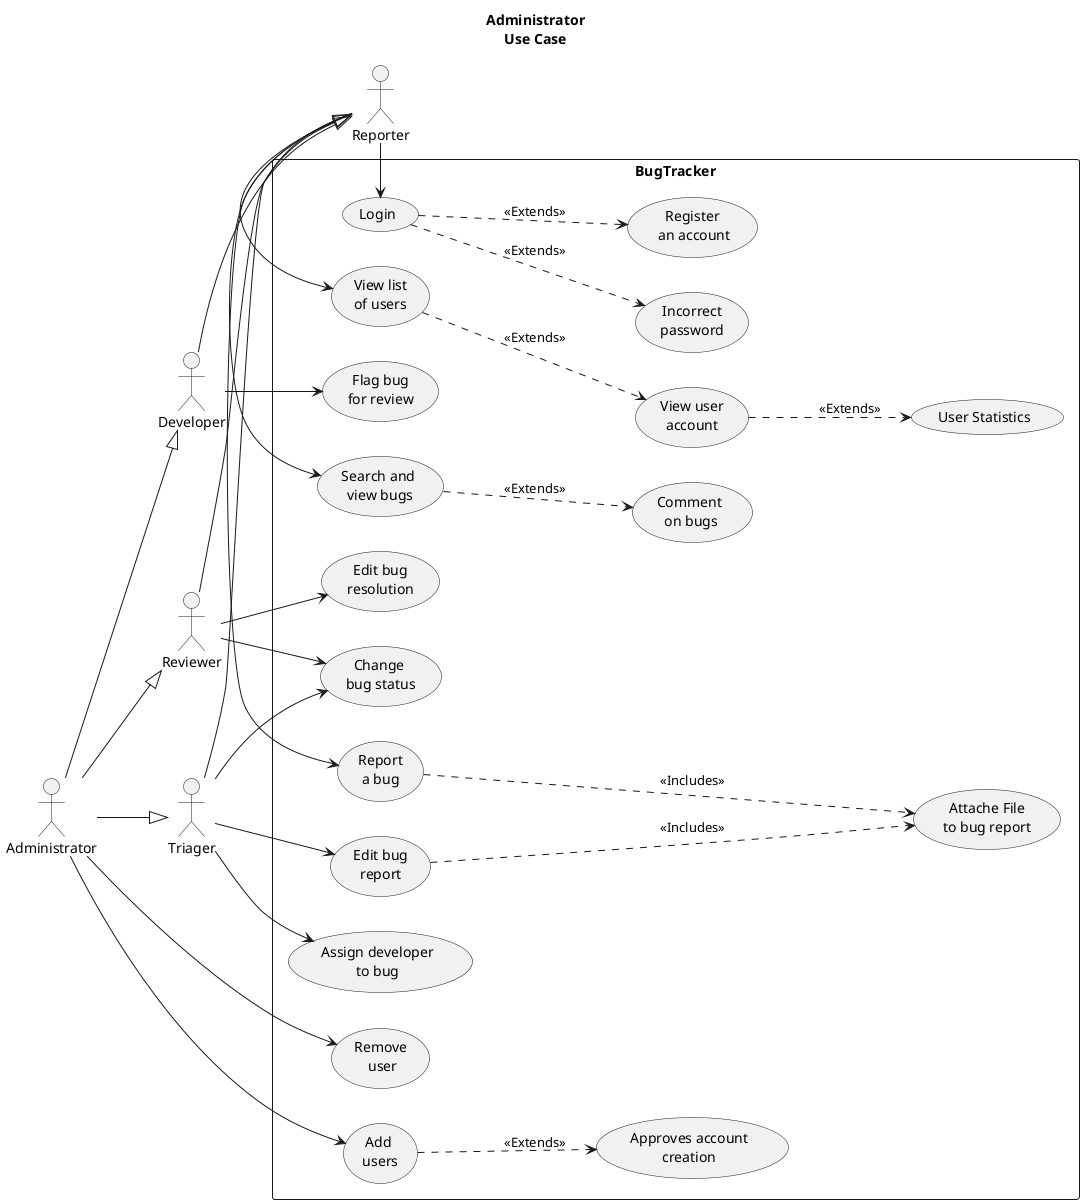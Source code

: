 @startuml

left to right direction

Title Administrator\nUse Case

:Administrator: as Admin
:Developer: as Dev
:Reporter: as Rep
:Triager: as Tri
:Reviewer: as Rev

Dev--|>Rep
Tri--|>Rep
Rev--|>Rep
Admin--|>Dev
Admin--|>Tri
Admin--|>Rev

rectangle BugTracker{
	Rep -> (Login)
		(Login) ..> (Register\n an account): <<Extends>>
		(Login) ..> (Incorrect\npassword): <<Extends>>

	Rep -> (View list\nof users)	
		(View list\nof users) ..> (View user\naccount): <<Extends>>
			(View user\naccount) ..> (User Statistics): <<Extends>>
		
	Tri --> (Assign developer\nto bug)

	Admin  --> (Remove\n user)

	Rep -> (Report\na bug)
		(Report\na bug) ...> (Attache File\nto bug report): <<Includes>>

	Rep -> (Search and\n view bugs)
		
		(Search and\n view bugs) ..> (Comment \non bugs): <<Extends>>
		
		
	Rev --> (Edit bug\nresolution)

	Rev --> (Change \nbug status)
	Tri --> (Change \nbug status)

	Dev --> (Flag bug\nfor review)

	Tri --> (Edit bug\nreport)
		(Edit bug\nreport) ...> (Attache File\nto bug report): <<Includes>>
		
	Admin --> (Add \nusers)
		(Add \nusers) ..> (Approves account\ncreation): <<Extends>>
}

@enduml